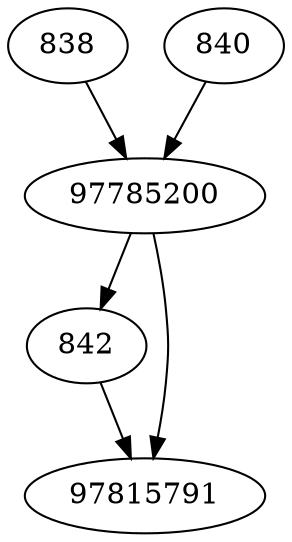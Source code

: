 strict digraph  {
838;
840;
842;
97815791;
97785200;
838 -> 97785200;
840 -> 97785200;
842 -> 97815791;
97785200 -> 842;
97785200 -> 97815791;
}
